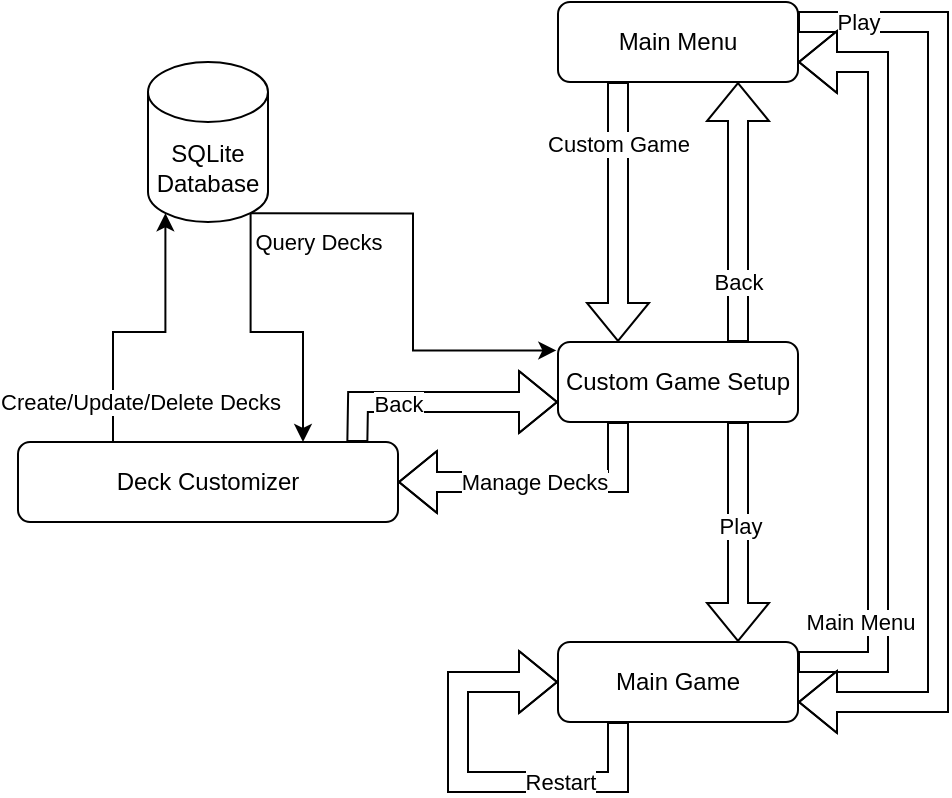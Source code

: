 <mxfile version="24.7.16">
  <diagram id="C5RBs43oDa-KdzZeNtuy" name="Page-1">
    <mxGraphModel dx="1010" dy="494" grid="1" gridSize="10" guides="1" tooltips="1" connect="1" arrows="1" fold="1" page="1" pageScale="1" pageWidth="827" pageHeight="1169" math="0" shadow="0">
      <root>
        <mxCell id="WIyWlLk6GJQsqaUBKTNV-0" />
        <mxCell id="WIyWlLk6GJQsqaUBKTNV-1" parent="WIyWlLk6GJQsqaUBKTNV-0" />
        <mxCell id="k93TU3Id_8kRUmizng7l-19" value="Main Menu" style="rounded=1;whiteSpace=wrap;html=1;fontSize=12;glass=0;strokeWidth=1;shadow=0;" parent="WIyWlLk6GJQsqaUBKTNV-1" vertex="1">
          <mxGeometry x="290" y="40" width="120" height="40" as="geometry" />
        </mxCell>
        <mxCell id="k93TU3Id_8kRUmizng7l-20" value="Main Game" style="rounded=1;whiteSpace=wrap;html=1;fontSize=12;glass=0;strokeWidth=1;shadow=0;" parent="WIyWlLk6GJQsqaUBKTNV-1" vertex="1">
          <mxGeometry x="290" y="360" width="120" height="40" as="geometry" />
        </mxCell>
        <mxCell id="k93TU3Id_8kRUmizng7l-22" value="Custom Game Setup" style="rounded=1;whiteSpace=wrap;html=1;fontSize=12;glass=0;strokeWidth=1;shadow=0;" parent="WIyWlLk6GJQsqaUBKTNV-1" vertex="1">
          <mxGeometry x="290" y="210" width="120" height="40" as="geometry" />
        </mxCell>
        <mxCell id="k93TU3Id_8kRUmizng7l-42" style="edgeStyle=orthogonalEdgeStyle;rounded=0;orthogonalLoop=1;jettySize=auto;html=1;exitX=0.855;exitY=1;exitDx=0;exitDy=-4.35;exitPerimeter=0;entryX=0.75;entryY=0;entryDx=0;entryDy=0;" parent="WIyWlLk6GJQsqaUBKTNV-1" source="k93TU3Id_8kRUmizng7l-30" target="k93TU3Id_8kRUmizng7l-31" edge="1">
          <mxGeometry relative="1" as="geometry" />
        </mxCell>
        <mxCell id="k93TU3Id_8kRUmizng7l-48" value="Query Decks" style="edgeLabel;html=1;align=center;verticalAlign=middle;resizable=0;points=[];" parent="k93TU3Id_8kRUmizng7l-42" vertex="1" connectable="0">
          <mxGeometry x="0.247" relative="1" as="geometry">
            <mxPoint x="7" y="-47" as="offset" />
          </mxGeometry>
        </mxCell>
        <mxCell id="k93TU3Id_8kRUmizng7l-30" value="SQLite&lt;br&gt;Database" style="shape=cylinder3;whiteSpace=wrap;html=1;boundedLbl=1;backgroundOutline=1;size=15;" parent="WIyWlLk6GJQsqaUBKTNV-1" vertex="1">
          <mxGeometry x="85" y="70" width="60" height="80" as="geometry" />
        </mxCell>
        <mxCell id="k93TU3Id_8kRUmizng7l-31" value="Deck Customizer" style="rounded=1;whiteSpace=wrap;html=1;fontSize=12;glass=0;strokeWidth=1;shadow=0;" parent="WIyWlLk6GJQsqaUBKTNV-1" vertex="1">
          <mxGeometry x="20" y="260" width="190" height="40" as="geometry" />
        </mxCell>
        <mxCell id="k93TU3Id_8kRUmizng7l-40" style="edgeStyle=orthogonalEdgeStyle;rounded=0;orthogonalLoop=1;jettySize=auto;html=1;exitX=0.25;exitY=0;exitDx=0;exitDy=0;entryX=0.145;entryY=1;entryDx=0;entryDy=-4.35;entryPerimeter=0;" parent="WIyWlLk6GJQsqaUBKTNV-1" source="k93TU3Id_8kRUmizng7l-31" target="k93TU3Id_8kRUmizng7l-30" edge="1">
          <mxGeometry relative="1" as="geometry" />
        </mxCell>
        <mxCell id="k93TU3Id_8kRUmizng7l-41" value="&lt;div&gt;Create/Update/Delete Decks&lt;/div&gt;" style="edgeLabel;html=1;align=center;verticalAlign=middle;resizable=0;points=[];" parent="k93TU3Id_8kRUmizng7l-40" vertex="1" connectable="0">
          <mxGeometry x="-0.035" relative="1" as="geometry">
            <mxPoint y="35" as="offset" />
          </mxGeometry>
        </mxCell>
        <mxCell id="k93TU3Id_8kRUmizng7l-51" value="" style="shape=flexArrow;endArrow=classic;html=1;rounded=0;entryX=0.25;entryY=0;entryDx=0;entryDy=0;exitX=0.25;exitY=1;exitDx=0;exitDy=0;" parent="WIyWlLk6GJQsqaUBKTNV-1" source="k93TU3Id_8kRUmizng7l-19" target="k93TU3Id_8kRUmizng7l-22" edge="1">
          <mxGeometry width="50" height="50" relative="1" as="geometry">
            <mxPoint x="340" y="270" as="sourcePoint" />
            <mxPoint x="390" y="220" as="targetPoint" />
          </mxGeometry>
        </mxCell>
        <mxCell id="k93TU3Id_8kRUmizng7l-53" value="&lt;div&gt;Custom Game&lt;/div&gt;" style="edgeLabel;html=1;align=center;verticalAlign=middle;resizable=0;points=[];" parent="k93TU3Id_8kRUmizng7l-51" vertex="1" connectable="0">
          <mxGeometry x="-0.056" y="1" relative="1" as="geometry">
            <mxPoint x="-1" y="-31" as="offset" />
          </mxGeometry>
        </mxCell>
        <mxCell id="k93TU3Id_8kRUmizng7l-54" value="" style="shape=flexArrow;endArrow=classic;html=1;rounded=0;entryX=0.5;entryY=0;entryDx=0;entryDy=0;exitX=0.5;exitY=1;exitDx=0;exitDy=0;" parent="WIyWlLk6GJQsqaUBKTNV-1" edge="1">
          <mxGeometry width="50" height="50" relative="1" as="geometry">
            <mxPoint x="380" y="250" as="sourcePoint" />
            <mxPoint x="380" y="360" as="targetPoint" />
          </mxGeometry>
        </mxCell>
        <mxCell id="k93TU3Id_8kRUmizng7l-55" value="Play" style="edgeLabel;html=1;align=center;verticalAlign=middle;resizable=0;points=[];" parent="k93TU3Id_8kRUmizng7l-54" vertex="1" connectable="0">
          <mxGeometry x="-0.056" y="1" relative="1" as="geometry">
            <mxPoint as="offset" />
          </mxGeometry>
        </mxCell>
        <mxCell id="k93TU3Id_8kRUmizng7l-58" value="" style="shape=flexArrow;endArrow=classic;html=1;rounded=0;entryX=0.75;entryY=1;entryDx=0;entryDy=0;exitX=0.75;exitY=0;exitDx=0;exitDy=0;" parent="WIyWlLk6GJQsqaUBKTNV-1" source="k93TU3Id_8kRUmizng7l-22" target="k93TU3Id_8kRUmizng7l-19" edge="1">
          <mxGeometry width="50" height="50" relative="1" as="geometry">
            <mxPoint x="460" y="80" as="sourcePoint" />
            <mxPoint x="460" y="210" as="targetPoint" />
          </mxGeometry>
        </mxCell>
        <mxCell id="k93TU3Id_8kRUmizng7l-59" value="Back" style="edgeLabel;html=1;align=center;verticalAlign=middle;resizable=0;points=[];" parent="k93TU3Id_8kRUmizng7l-58" vertex="1" connectable="0">
          <mxGeometry x="-0.056" y="1" relative="1" as="geometry">
            <mxPoint x="1" y="31" as="offset" />
          </mxGeometry>
        </mxCell>
        <mxCell id="k93TU3Id_8kRUmizng7l-60" value="" style="shape=flexArrow;endArrow=classic;html=1;rounded=0;exitX=0.25;exitY=1;exitDx=0;exitDy=0;entryX=1;entryY=0.5;entryDx=0;entryDy=0;" parent="WIyWlLk6GJQsqaUBKTNV-1" source="k93TU3Id_8kRUmizng7l-22" target="k93TU3Id_8kRUmizng7l-31" edge="1">
          <mxGeometry width="50" height="50" relative="1" as="geometry">
            <mxPoint x="340" y="270" as="sourcePoint" />
            <mxPoint x="390" y="220" as="targetPoint" />
            <Array as="points">
              <mxPoint x="320" y="280" />
            </Array>
          </mxGeometry>
        </mxCell>
        <mxCell id="k93TU3Id_8kRUmizng7l-61" value="Manage Decks" style="edgeLabel;html=1;align=center;verticalAlign=middle;resizable=0;points=[];" parent="k93TU3Id_8kRUmizng7l-60" vertex="1" connectable="0">
          <mxGeometry x="0.026" y="2" relative="1" as="geometry">
            <mxPoint y="-2" as="offset" />
          </mxGeometry>
        </mxCell>
        <mxCell id="k93TU3Id_8kRUmizng7l-63" value="" style="shape=flexArrow;endArrow=classic;html=1;rounded=0;exitX=1;exitY=0.25;exitDx=0;exitDy=0;entryX=1;entryY=0.75;entryDx=0;entryDy=0;" parent="WIyWlLk6GJQsqaUBKTNV-1" source="k93TU3Id_8kRUmizng7l-19" target="k93TU3Id_8kRUmizng7l-20" edge="1">
          <mxGeometry width="50" height="50" relative="1" as="geometry">
            <mxPoint x="340" y="270" as="sourcePoint" />
            <mxPoint x="390" y="220" as="targetPoint" />
            <Array as="points">
              <mxPoint x="480" y="50" />
              <mxPoint x="480" y="390" />
            </Array>
          </mxGeometry>
        </mxCell>
        <mxCell id="k93TU3Id_8kRUmizng7l-64" value="Play" style="edgeLabel;html=1;align=center;verticalAlign=middle;resizable=0;points=[];" parent="k93TU3Id_8kRUmizng7l-63" vertex="1" connectable="0">
          <mxGeometry x="0.004" y="-1" relative="1" as="geometry">
            <mxPoint x="-39" y="-171" as="offset" />
          </mxGeometry>
        </mxCell>
        <mxCell id="k93TU3Id_8kRUmizng7l-65" value="" style="shape=flexArrow;endArrow=classic;html=1;rounded=0;entryX=1;entryY=0.75;entryDx=0;entryDy=0;exitX=1;exitY=0.25;exitDx=0;exitDy=0;" parent="WIyWlLk6GJQsqaUBKTNV-1" source="k93TU3Id_8kRUmizng7l-20" target="k93TU3Id_8kRUmizng7l-19" edge="1">
          <mxGeometry width="50" height="50" relative="1" as="geometry">
            <mxPoint x="340" y="270" as="sourcePoint" />
            <mxPoint x="390" y="220" as="targetPoint" />
            <Array as="points">
              <mxPoint x="450" y="370" />
              <mxPoint x="450" y="70" />
            </Array>
          </mxGeometry>
        </mxCell>
        <mxCell id="k93TU3Id_8kRUmizng7l-66" value="Main Menu" style="edgeLabel;html=1;align=center;verticalAlign=middle;resizable=0;points=[];" parent="k93TU3Id_8kRUmizng7l-65" vertex="1" connectable="0">
          <mxGeometry x="-0.882" y="3" relative="1" as="geometry">
            <mxPoint x="8" y="-17" as="offset" />
          </mxGeometry>
        </mxCell>
        <mxCell id="k93TU3Id_8kRUmizng7l-67" value="" style="shape=flexArrow;endArrow=classic;html=1;rounded=0;exitX=0.893;exitY=-0.002;exitDx=0;exitDy=0;entryX=0;entryY=0.75;entryDx=0;entryDy=0;exitPerimeter=0;" parent="WIyWlLk6GJQsqaUBKTNV-1" source="k93TU3Id_8kRUmizng7l-31" target="k93TU3Id_8kRUmizng7l-22" edge="1">
          <mxGeometry width="50" height="50" relative="1" as="geometry">
            <mxPoint x="340" y="270" as="sourcePoint" />
            <mxPoint x="390" y="220" as="targetPoint" />
            <Array as="points">
              <mxPoint x="190" y="240" />
            </Array>
          </mxGeometry>
        </mxCell>
        <mxCell id="k93TU3Id_8kRUmizng7l-69" value="Back" style="edgeLabel;html=1;align=center;verticalAlign=middle;resizable=0;points=[];" parent="k93TU3Id_8kRUmizng7l-67" vertex="1" connectable="0">
          <mxGeometry x="-0.102" y="-1" relative="1" as="geometry">
            <mxPoint x="-14" as="offset" />
          </mxGeometry>
        </mxCell>
        <mxCell id="k93TU3Id_8kRUmizng7l-70" style="edgeStyle=orthogonalEdgeStyle;rounded=0;orthogonalLoop=1;jettySize=auto;html=1;exitX=0.855;exitY=1;exitDx=0;exitDy=-4.35;exitPerimeter=0;entryX=-0.007;entryY=0.105;entryDx=0;entryDy=0;entryPerimeter=0;" parent="WIyWlLk6GJQsqaUBKTNV-1" source="k93TU3Id_8kRUmizng7l-30" target="k93TU3Id_8kRUmizng7l-22" edge="1">
          <mxGeometry relative="1" as="geometry" />
        </mxCell>
        <mxCell id="k93TU3Id_8kRUmizng7l-72" value="" style="shape=flexArrow;endArrow=classic;html=1;rounded=0;exitX=0.25;exitY=1;exitDx=0;exitDy=0;entryX=0;entryY=0.5;entryDx=0;entryDy=0;" parent="WIyWlLk6GJQsqaUBKTNV-1" source="k93TU3Id_8kRUmizng7l-20" target="k93TU3Id_8kRUmizng7l-20" edge="1">
          <mxGeometry width="50" height="50" relative="1" as="geometry">
            <mxPoint x="340" y="270" as="sourcePoint" />
            <mxPoint x="240" y="380" as="targetPoint" />
            <Array as="points">
              <mxPoint x="320" y="430" />
              <mxPoint x="240" y="430" />
              <mxPoint x="240" y="380" />
            </Array>
          </mxGeometry>
        </mxCell>
        <mxCell id="k93TU3Id_8kRUmizng7l-73" value="Restart" style="edgeLabel;html=1;align=center;verticalAlign=middle;resizable=0;points=[];" parent="k93TU3Id_8kRUmizng7l-72" vertex="1" connectable="0">
          <mxGeometry x="-0.434" y="-2" relative="1" as="geometry">
            <mxPoint y="2" as="offset" />
          </mxGeometry>
        </mxCell>
      </root>
    </mxGraphModel>
  </diagram>
</mxfile>
